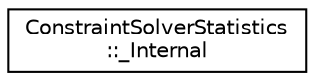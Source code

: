 digraph "Graphical Class Hierarchy"
{
 // LATEX_PDF_SIZE
  edge [fontname="Helvetica",fontsize="10",labelfontname="Helvetica",labelfontsize="10"];
  node [fontname="Helvetica",fontsize="10",shape=record];
  rankdir="LR";
  Node0 [label="ConstraintSolverStatistics\l::_Internal",height=0.2,width=0.4,color="black", fillcolor="white", style="filled",URL="$classoperations__research_1_1_constraint_solver_statistics_1_1___internal.html",tooltip=" "];
}
